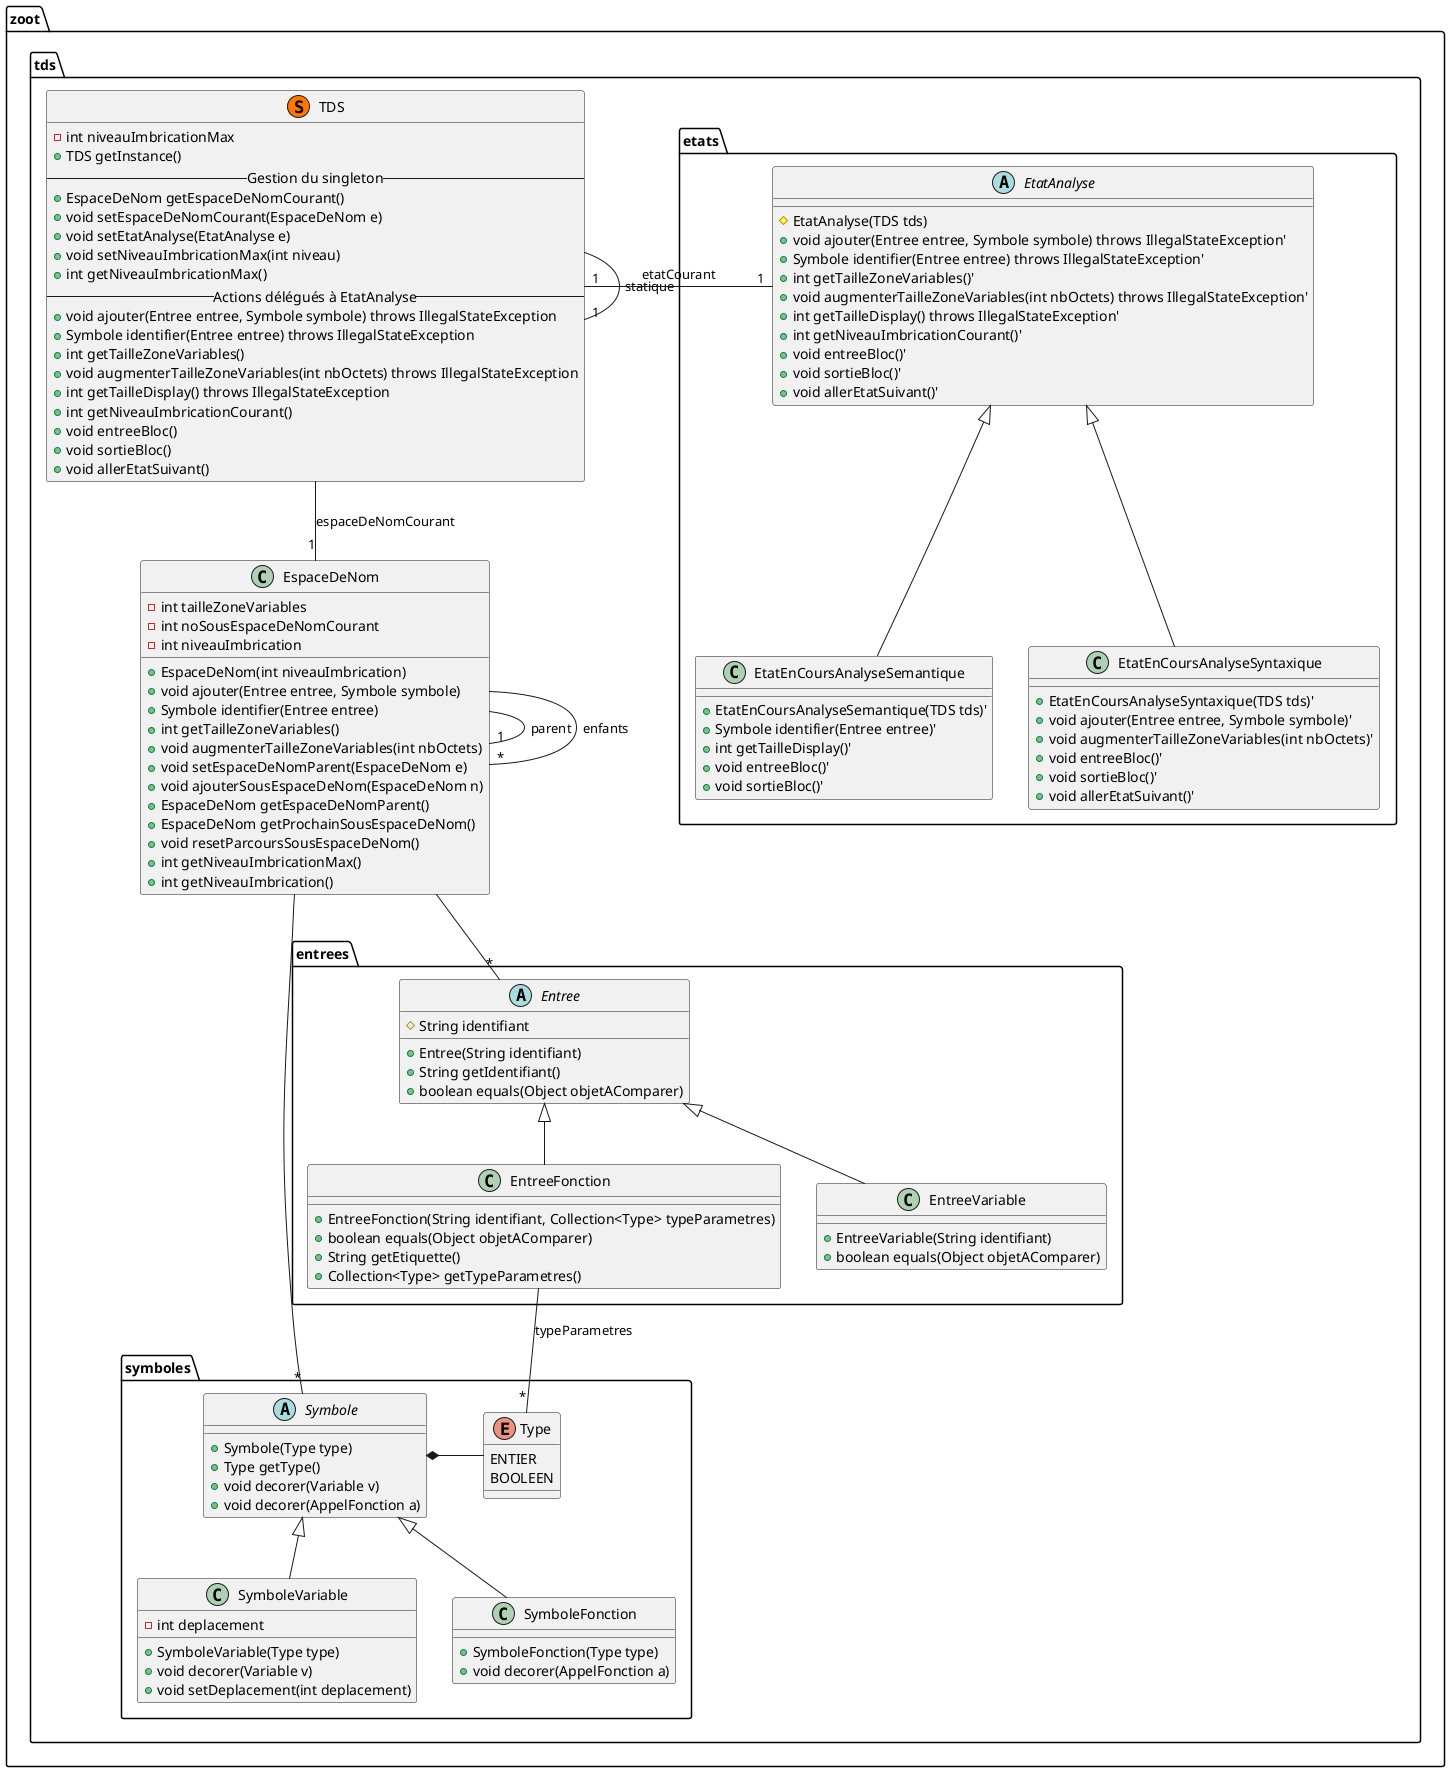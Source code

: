@startuml "tds"

namespace zoot.tds {
  ' Includes

  ' Classes
  class TDS << (S,#FF7700) >> {
    - int niveauImbricationMax
    + TDS getInstance()
    -- Gestion du singleton --
    + EspaceDeNom getEspaceDeNomCourant()
    + void setEspaceDeNomCourant(EspaceDeNom e)
    + void setEtatAnalyse(EtatAnalyse e)
    + void setNiveauImbricationMax(int niveau)
    + int getNiveauImbricationMax()
    -- Actions délégués à EtatAnalyse --
    + void ajouter(Entree entree, Symbole symbole) throws IllegalStateException
    + Symbole identifier(Entree entree) throws IllegalStateException
    + int getTailleZoneVariables()
    + void augmenterTailleZoneVariables(int nbOctets) throws IllegalStateException
    + int getTailleDisplay() throws IllegalStateException
    + int getNiveauImbricationCourant()
    + void entreeBloc()
    + void sortieBloc()
    + void allerEtatSuivant()
  }

  class EspaceDeNom {
    - int tailleZoneVariables
    - int noSousEspaceDeNomCourant
    - int niveauImbrication
    + EspaceDeNom(int niveauImbrication)
    + void ajouter(Entree entree, Symbole symbole)
    + Symbole identifier(Entree entree)
    + int getTailleZoneVariables()
    + void augmenterTailleZoneVariables(int nbOctets)
    + void setEspaceDeNomParent(EspaceDeNom e)
    + void ajouterSousEspaceDeNom(EspaceDeNom n)
    + EspaceDeNom getEspaceDeNomParent()
    + EspaceDeNom getProchainSousEspaceDeNom()
    + void resetParcoursSousEspaceDeNom()
    + int getNiveauImbricationMax()
    + int getNiveauImbrication()
  }

  namespace etats {
    abstract EtatAnalyse {
      # EtatAnalyse(TDS tds)
      + void ajouter(Entree entree, Symbole symbole) throws IllegalStateException'
      + Symbole identifier(Entree entree) throws IllegalStateException'
      + int getTailleZoneVariables()'
      + void augmenterTailleZoneVariables(int nbOctets) throws IllegalStateException'
      + int getTailleDisplay() throws IllegalStateException'
      + int getNiveauImbricationCourant()'
      + void entreeBloc()'
      + void sortieBloc()'
      + void allerEtatSuivant()'
    }

    class EtatEnCoursAnalyseSyntaxique {
      + EtatEnCoursAnalyseSyntaxique(TDS tds)'
      + void ajouter(Entree entree, Symbole symbole)'
      + void augmenterTailleZoneVariables(int nbOctets)'
      + void entreeBloc()'
      + void sortieBloc()'
      + void allerEtatSuivant()'
    }

    class EtatEnCoursAnalyseSemantique {
      + EtatEnCoursAnalyseSemantique(TDS tds)'
      + Symbole identifier(Entree entree)'
      + int getTailleDisplay()'
      + void entreeBloc()'
      + void sortieBloc()'
    }
  }


  namespace entrees {
    abstract class Entree {
      # String identifiant
      + Entree(String identifiant)
      + String getIdentifiant()
      + boolean equals(Object objetAComparer)
    }

    class EntreeVariable {
      + EntreeVariable(String identifiant)
      + boolean equals(Object objetAComparer)
    }

    class EntreeFonction {
      + EntreeFonction(String identifiant, Collection<Type> typeParametres)
      + boolean equals(Object objetAComparer)
      + String getEtiquette()
      + Collection<Type> getTypeParametres()
    }
  }

  namespace symboles {
    abstract class Symbole {
      + Symbole(Type type)
      + Type getType()
      + void decorer(Variable v)
      + void decorer(AppelFonction a)
    }

    class SymboleVariable {
      - int deplacement
      + SymboleVariable(Type type)
      + void decorer(Variable v)
      + void setDeplacement(int deplacement)
    }

    class SymboleFonction {
      + SymboleFonction(Type type)
      + void decorer(AppelFonction a)
    }

    enum Type {
      ENTIER
      BOOLEEN
    }
  }

  ' Relations entre les classes
  TDS --"1" TDS : statique
  TDS --"1" EspaceDeNom : espaceDeNomCourant
  TDS "1"-left-"1" EtatAnalyse : etatCourant
  EspaceDeNom --"*" Entree
  EspaceDeNom --"*" Symbole
  Symbole *-left- Type
  SymboleVariable -up-|> Symbole
  EntreeVariable -up-|> Entree
  SymboleFonction -up-|> Symbole
  EntreeFonction -up-|> Entree
  EntreeFonction --"*" Type : typeParametres
  EtatEnCoursAnalyseSemantique -up-|> EtatAnalyse
  EtatEnCoursAnalyseSyntaxique -up-|> EtatAnalyse
  EspaceDeNom --"1" EspaceDeNom : parent
  EspaceDeNom --"*" EspaceDeNom : enfants
}

@enduml
